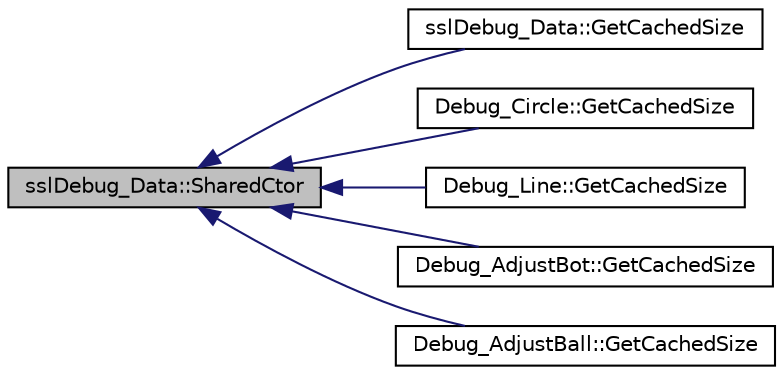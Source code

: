 digraph "sslDebug_Data::SharedCtor"
{
 // INTERACTIVE_SVG=YES
  edge [fontname="Helvetica",fontsize="10",labelfontname="Helvetica",labelfontsize="10"];
  node [fontname="Helvetica",fontsize="10",shape=record];
  rankdir="LR";
  Node1 [label="sslDebug_Data::SharedCtor",height=0.2,width=0.4,color="black", fillcolor="grey75", style="filled", fontcolor="black"];
  Node1 -> Node2 [dir="back",color="midnightblue",fontsize="10",style="solid",fontname="Helvetica"];
  Node2 [label="sslDebug_Data::GetCachedSize",height=0.2,width=0.4,color="black", fillcolor="white", style="filled",URL="$d4/d17/classssl_debug___data.html#a80cf1db2fc9ae597d72d821757b3dc7d"];
  Node1 -> Node3 [dir="back",color="midnightblue",fontsize="10",style="solid",fontname="Helvetica"];
  Node3 [label="Debug_Circle::GetCachedSize",height=0.2,width=0.4,color="black", fillcolor="white", style="filled",URL="$d0/d75/class_debug___circle.html#abb446dd962ae2ba27fcfe2ed6f795b01"];
  Node1 -> Node4 [dir="back",color="midnightblue",fontsize="10",style="solid",fontname="Helvetica"];
  Node4 [label="Debug_Line::GetCachedSize",height=0.2,width=0.4,color="black", fillcolor="white", style="filled",URL="$d0/d2a/class_debug___line.html#a47a523edf0d11f927abb6c0784351d26"];
  Node1 -> Node5 [dir="back",color="midnightblue",fontsize="10",style="solid",fontname="Helvetica"];
  Node5 [label="Debug_AdjustBot::GetCachedSize",height=0.2,width=0.4,color="black", fillcolor="white", style="filled",URL="$de/dd5/class_debug___adjust_bot.html#a645b8228e7da40b8c2ea92b73fdd46e5"];
  Node1 -> Node6 [dir="back",color="midnightblue",fontsize="10",style="solid",fontname="Helvetica"];
  Node6 [label="Debug_AdjustBall::GetCachedSize",height=0.2,width=0.4,color="black", fillcolor="white", style="filled",URL="$d9/d50/class_debug___adjust_ball.html#a942f1a81eadb9adaa6cb2d58f66792f9"];
}
